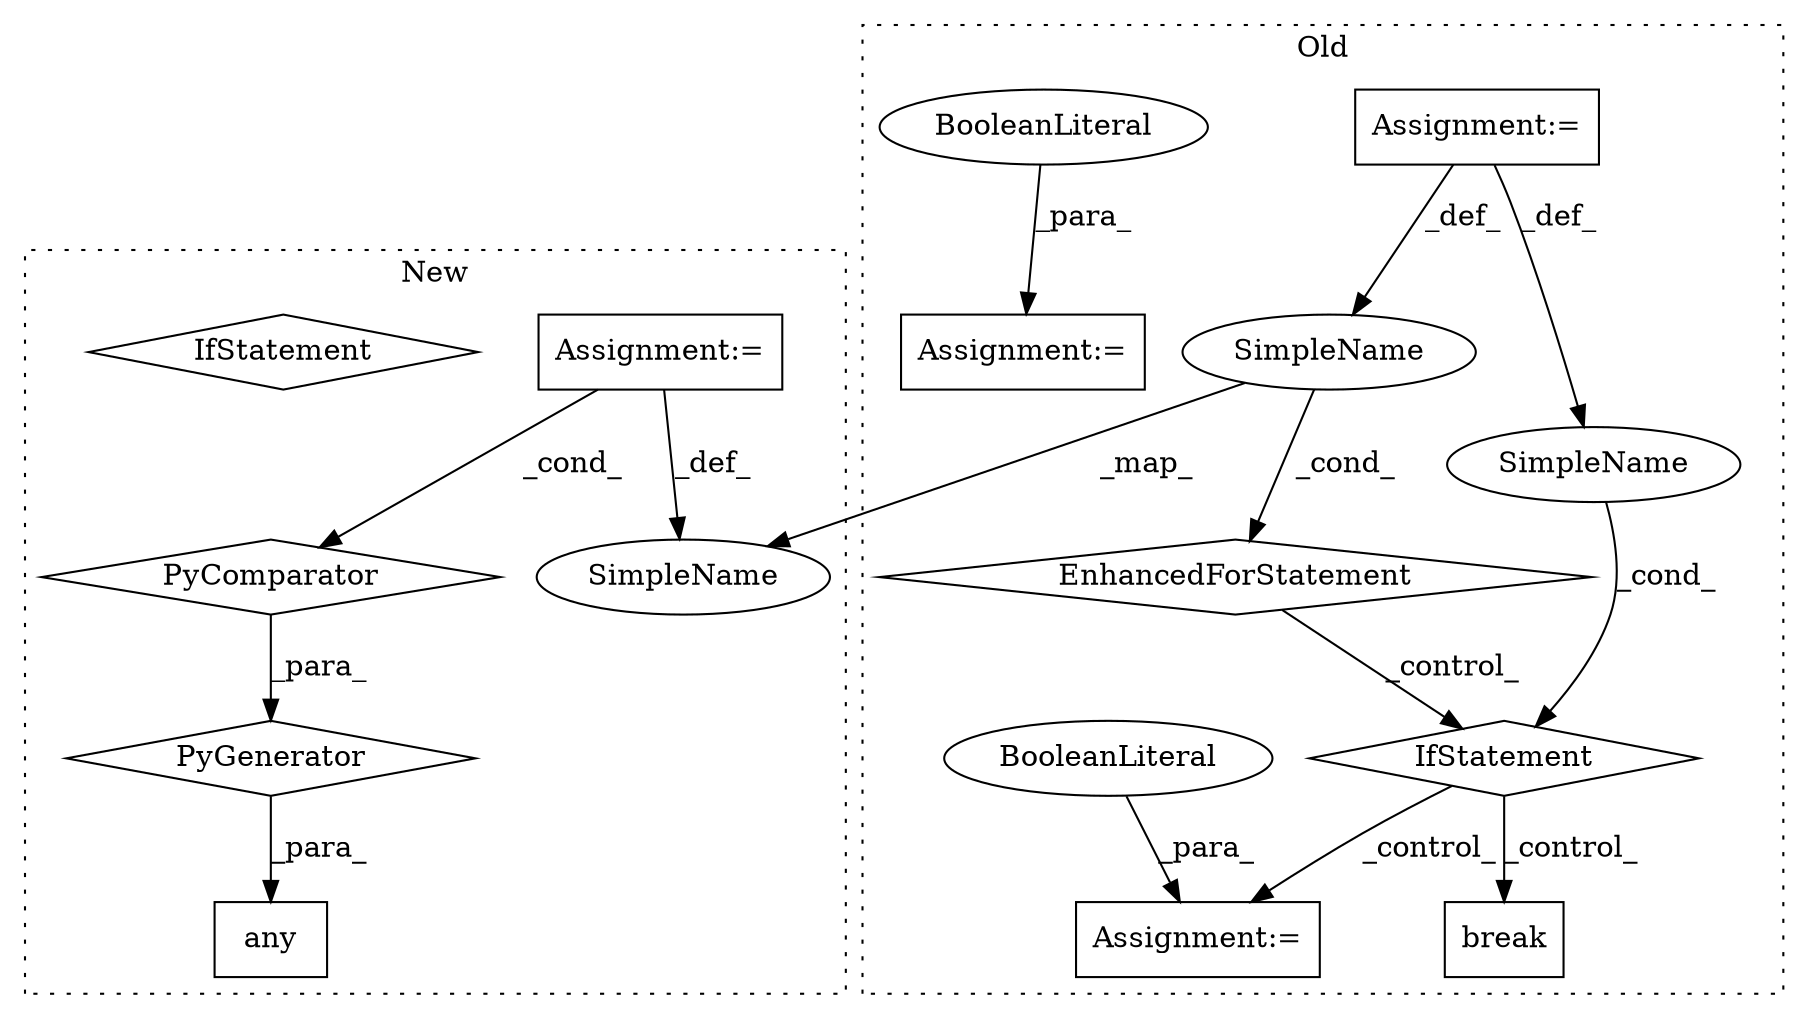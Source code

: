 digraph G {
subgraph cluster0 {
1 [label="break" a="10" s="19187" l="6" shape="box"];
4 [label="IfStatement" a="25" s="19094,19138" l="4,2" shape="diamond"];
5 [label="SimpleName" a="42" s="" l="" shape="ellipse"];
7 [label="EnhancedForStatement" a="70" s="18999,19082" l="57,2" shape="diamond"];
8 [label="Assignment:=" a="7" s="18999,19082" l="57,2" shape="box"];
9 [label="SimpleName" a="42" s="19060" l="1" shape="ellipse"];
11 [label="Assignment:=" a="7" s="19170" l="1" shape="box"];
12 [label="BooleanLiteral" a="9" s="19171" l="4" shape="ellipse"];
15 [label="Assignment:=" a="7" s="18985" l="1" shape="box"];
16 [label="BooleanLiteral" a="9" s="18986" l="5" shape="ellipse"];
label = "Old";
style="dotted";
}
subgraph cluster1 {
2 [label="PyGenerator" a="107" s="19483" l="151" shape="diamond"];
3 [label="Assignment:=" a="7" s="19594" l="34" shape="box"];
6 [label="PyComparator" a="113" s="19594" l="34" shape="diamond"];
10 [label="SimpleName" a="42" s="19597" l="1" shape="ellipse"];
13 [label="IfStatement" a="25" s="19594" l="34" shape="diamond"];
14 [label="any" a="32" s="19468,19634" l="15,-3" shape="box"];
label = "New";
style="dotted";
}
2 -> 14 [label="_para_"];
3 -> 10 [label="_def_"];
3 -> 6 [label="_cond_"];
4 -> 11 [label="_control_"];
4 -> 1 [label="_control_"];
5 -> 4 [label="_cond_"];
6 -> 2 [label="_para_"];
7 -> 4 [label="_control_"];
8 -> 9 [label="_def_"];
8 -> 5 [label="_def_"];
9 -> 7 [label="_cond_"];
9 -> 10 [label="_map_"];
12 -> 11 [label="_para_"];
16 -> 15 [label="_para_"];
}